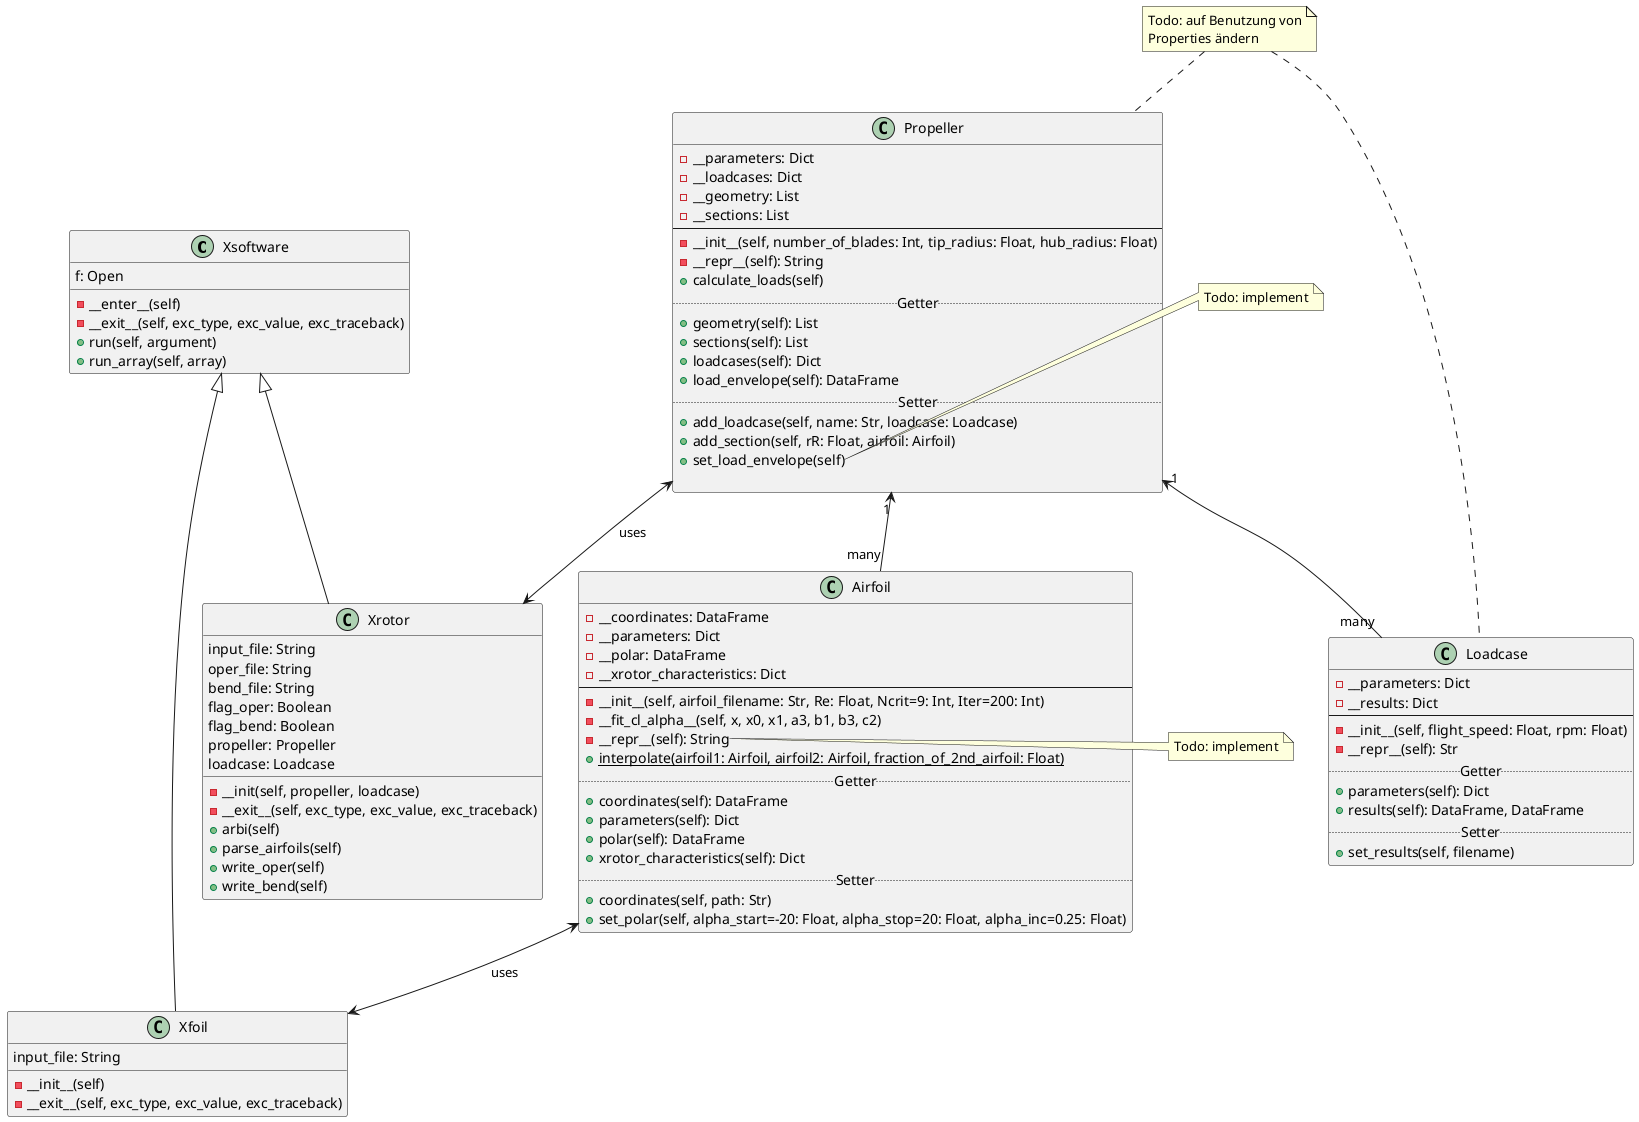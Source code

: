 @startuml
Xsoftware <|-- Xfoil
Xsoftware <|-- Xrotor
Airfoil <--> Xfoil : uses
Propeller <--> Xrotor: uses
Propeller "1" <-- "many" Airfoil
Propeller "1" <-- "many" Loadcase


note right of Airfoil::__repr__(self) 
  Todo: implement
end note
note left of Propeller::set_load_envelope(self)
  Todo: implement
end note
note "Todo: auf Benutzung von\nProperties ändern" as NProp

NProp .. Loadcase
NProp .. Propeller

class Xsoftware {
  f: Open
  -__enter__(self)
  -__exit__(self, exc_type, exc_value, exc_traceback)
  +run(self, argument)
  +run_array(self, array)
}

class Xfoil {
  input_file: String
  -__init__(self)
  -__exit__(self, exc_type, exc_value, exc_traceback)
}

class Xrotor {
  input_file: String
  oper_file: String
  bend_file: String
  flag_oper: Boolean
  flag_bend: Boolean
  propeller: Propeller
  loadcase: Loadcase
  -__init(self, propeller, loadcase)
  -__exit__(self, exc_type, exc_value, exc_traceback)
  +arbi(self)
  +parse_airfoils(self)
  +write_oper(self)
  +write_bend(self)
}

class Airfoil{
  -__coordinates: DataFrame
  -__parameters: Dict
  -__polar: DataFrame
  -__xrotor_characteristics: Dict
  --
  -__init__(self, airfoil_filename: Str, Re: Float, Ncrit=9: Int, Iter=200: Int)
  -__fit_cl_alpha__(self, x, x0, x1, a3, b1, b3, c2)
  -__repr__(self): String
  +{static}interpolate(airfoil1: Airfoil, airfoil2: Airfoil, fraction_of_2nd_airfoil: Float)
  ..Getter..
  +coordinates(self): DataFrame
  +parameters(self): Dict
  +polar(self): DataFrame
  +xrotor_characteristics(self): Dict
  ..Setter..
  +coordinates(self, path: Str)
  +set_polar(self, alpha_start=-20: Float, alpha_stop=20: Float, alpha_inc=0.25: Float)
}

class Propeller{
  -__parameters: Dict
  -__loadcases: Dict
  -__geometry: List
  -__sections: List
  --
  -__init__(self, number_of_blades: Int, tip_radius: Float, hub_radius: Float)
  -__repr__(self): String
  +calculate_loads(self)
  ..Getter..
  +geometry(self): List
  +sections(self): List
  +loadcases(self): Dict
  +load_envelope(self): DataFrame
  ..Setter..
  +add_loadcase(self, name: Str, loadcase: Loadcase)
  +add_section(self, rR: Float, airfoil: Airfoil)
  +set_load_envelope(self)
  
}
class Loadcase{
  -__parameters: Dict
  -__results: Dict
  --
  -__init__(self, flight_speed: Float, rpm: Float)
  -__repr__(self): Str
  ..Getter..
  +parameters(self): Dict
  +results(self): DataFrame, DataFrame
  ..Setter..
  +set_results(self, filename)
}
@enduml